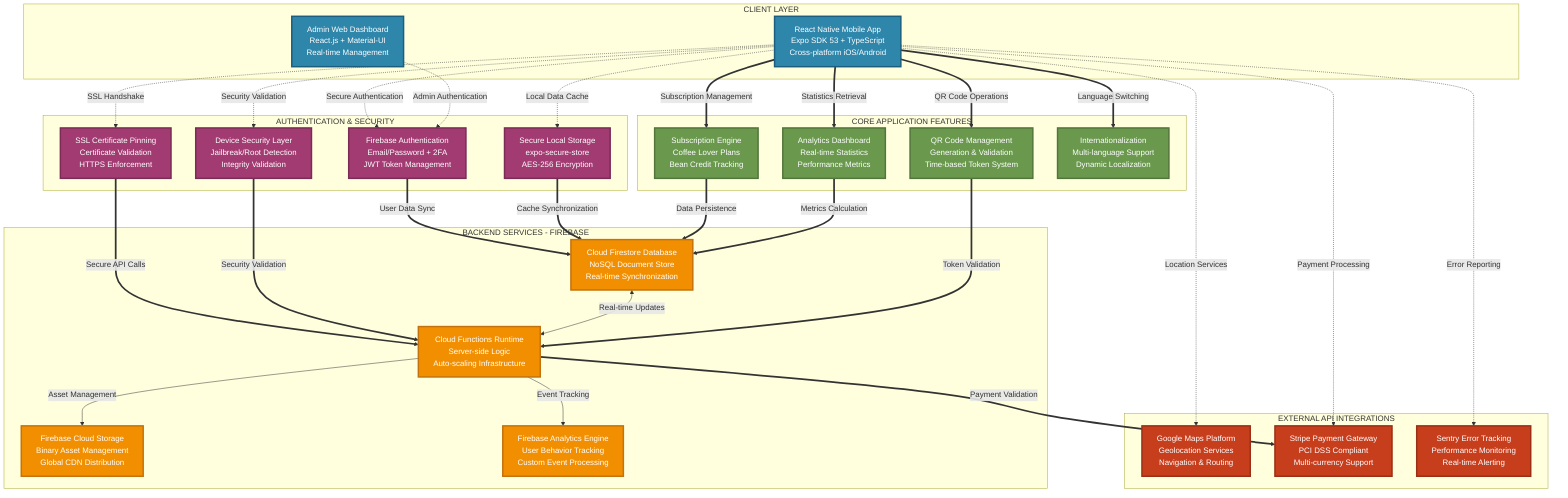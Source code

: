 graph TB
    subgraph "CLIENT LAYER"
        A["React Native Mobile App<br/>Expo SDK 53 + TypeScript<br/>Cross-platform iOS/Android"]
        B["Admin Web Dashboard<br/>React.js + Material-UI<br/>Real-time Management"]
    end
    
    subgraph "AUTHENTICATION & SECURITY"
        C["Firebase Authentication<br/>Email/Password + 2FA<br/>JWT Token Management"]
        D["SSL Certificate Pinning<br/>Certificate Validation<br/>HTTPS Enforcement"]
        E["Secure Local Storage<br/>expo-secure-store<br/>AES-256 Encryption"]
        F["Device Security Layer<br/>Jailbreak/Root Detection<br/>Integrity Validation"]
    end
    
    subgraph "BACKEND SERVICES - FIREBASE"
        G["Cloud Firestore Database<br/>NoSQL Document Store<br/>Real-time Synchronization"]
        H["Cloud Functions Runtime<br/>Server-side Logic<br/>Auto-scaling Infrastructure"]
        I["Firebase Cloud Storage<br/>Binary Asset Management<br/>Global CDN Distribution"]
        J["Firebase Analytics Engine<br/>User Behavior Tracking<br/>Custom Event Processing"]
    end
    
    subgraph "EXTERNAL API INTEGRATIONS"
        K["Google Maps Platform<br/>Geolocation Services<br/>Navigation & Routing"]
        L["Stripe Payment Gateway<br/>PCI DSS Compliant<br/>Multi-currency Support"]
        M["Sentry Error Tracking<br/>Performance Monitoring<br/>Real-time Alerting"]
    end
    
    subgraph "CORE APPLICATION FEATURES"
        N["QR Code Management<br/>Generation & Validation<br/>Time-based Token System"]
        O["Subscription Engine<br/>Coffee Lover Plans<br/>Bean Credit Tracking"]
        P["Analytics Dashboard<br/>Real-time Statistics<br/>Performance Metrics"]
        Q["Internationalization<br/>Multi-language Support<br/>Dynamic Localization"]
    end
    
    %% Client Layer Connections
    A -.->|"Secure Authentication"| C
    A -.->|"SSL Handshake"| D
    A -.->|"Local Data Cache"| E
    A -.->|"Security Validation"| F
    B -.->|"Admin Authentication"| C
    
    %% Security to Backend
    C ==>|"User Data Sync"| G
    D ==>|"Secure API Calls"| H
    E ==>|"Cache Synchronization"| G
    F ==>|"Security Validation"| H
    
    %% Backend Internal Communication
    G <-->|"Real-time Updates"| H
    H -->|"Asset Management"| I
    H -->|"Event Tracking"| J
    
    %% External API Integration
    A -.->|"Location Services"| K
    A -.->|"Payment Processing"| L
    A -.->|"Error Reporting"| M
    H ==>|"Payment Validation"| L
    
    %% Core Features Integration
    A ==>|"QR Code Operations"| N
    A ==>|"Subscription Management"| O
    A ==>|"Statistics Retrieval"| P
    A ==>|"Language Switching"| Q
    N ==>|"Token Validation"| H
    O ==>|"Data Persistence"| G
    P ==>|"Metrics Calculation"| G
    
    %% Professional Styling
    classDef clientStyle fill:#2E86AB,stroke:#1B5E7F,stroke-width:3px,color:#ffffff
    classDef securityStyle fill:#A23B72,stroke:#7A2B56,stroke-width:3px,color:#ffffff
    classDef backendStyle fill:#F18F01,stroke:#C4720D,stroke-width:3px,color:#ffffff
    classDef externalStyle fill:#C73E1D,stroke:#9A2F16,stroke-width:3px,color:#ffffff
    classDef coreStyle fill:#6A994E,stroke:#52753B,stroke-width:3px,color:#ffffff
    
    class A,B clientStyle
    class C,D,E,F securityStyle
    class G,H,I,J backendStyle
    class K,L,M externalStyle
    class N,O,P,Q coreStyle